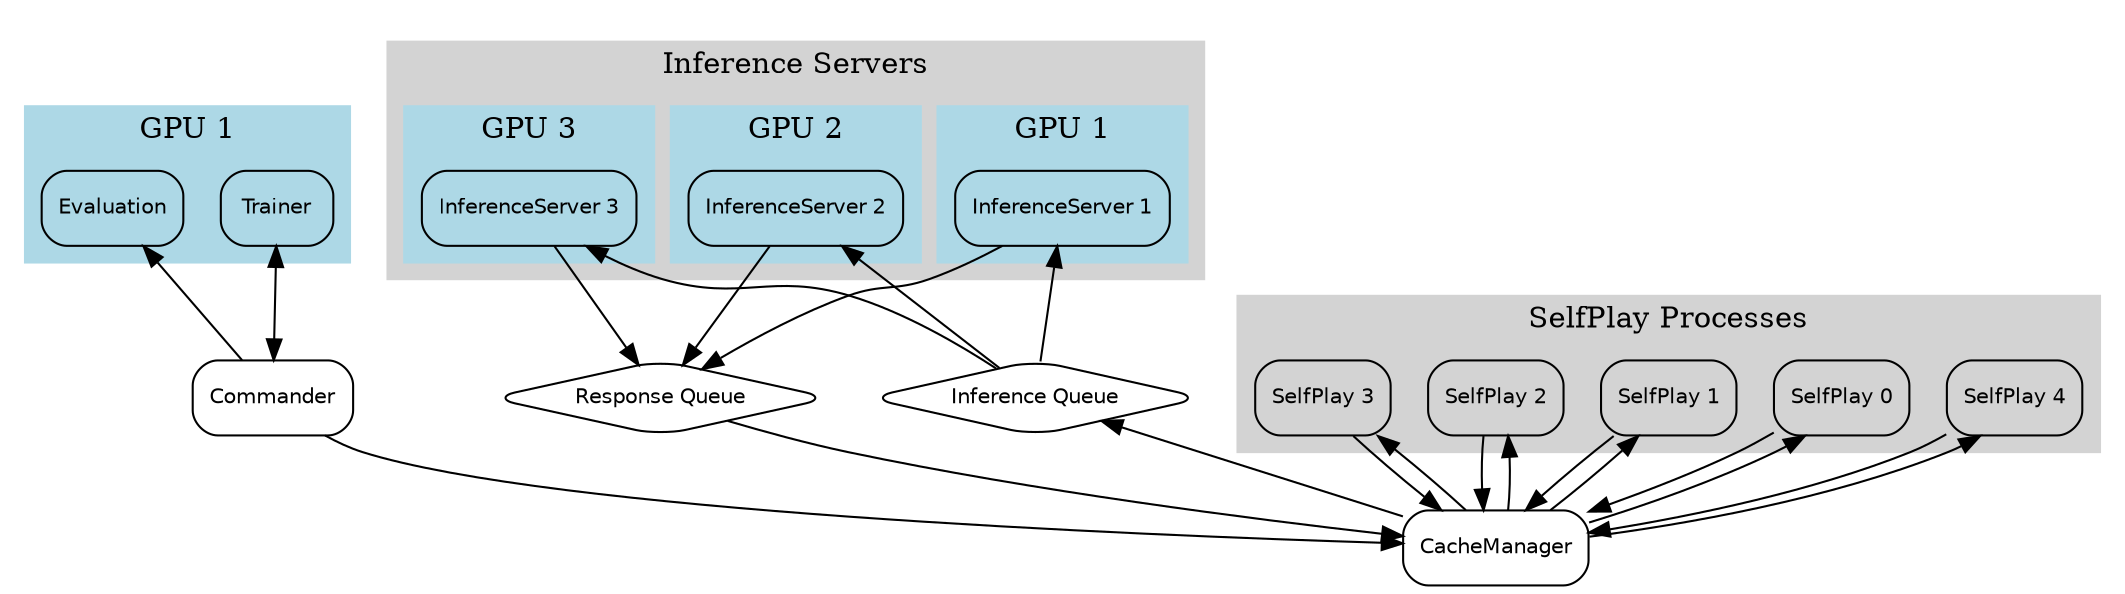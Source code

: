 digraph QueueBasedInferenceServer {
    node [shape=box, style=rounded, fontsize=10, fontname="Helvetica"];
    
    // Define main components
    subgraph cluster_GPU1 {
        label="GPU 1";
        style=filled;
        color=lightblue;

        Trainer [label="Trainer"];
        Evaluation [label="Evaluation"];
    }


    // Define Inference Servers
    subgraph cluster_Hidden {
        style=invis;

        subgraph cluster_InferenceServer {
            label="Inference Servers";
            style=filled;
            color=lightgrey;

            subgraph cluster_GPU1 {
                label="GPU 1";
                style=filled;
                color=lightblue;
                
                InferenceServer1 [label="InferenceServer 1"];
            }

            subgraph cluster_GPU2 {
                label="GPU 2";
                style=filled;
                color=lightblue;
                
                InferenceServer2 [label="InferenceServer 2"];
            }

            subgraph cluster_GPU3 {
                label="GPU 3";
                style=filled;
                color=lightblue;
                
                InferenceServer3 [label="InferenceServer 3"];
            }

        }
        
        // Define Queues
        InferenceQueue [label="Inference Queue", shape=diamond];
        ResponseQueue [label="Response Queue", shape=diamond];
    
        { rank=same; InferenceQueue; ResponseQueue; }
    }

    // Define SelfPlay Processes
    subgraph cluster_SelfPlay {
        label="SelfPlay Processes";
        style=filled;
        color=lightgrey;

        SelfPlay0 [label="SelfPlay 0"];
        SelfPlay1 [label="SelfPlay 1"];
        SelfPlay2 [label="SelfPlay 2"];
        SelfPlay3 [label="SelfPlay 3"];
        SelfPlay4 [label="SelfPlay 4"];
    }


    Commander [label="Commander"];
    CacheManager [label="CacheManager"];
    
    // Edges (Trainer and Commander - Duplex Connection)
    Trainer -> Commander [dir=both];
    
    // Edges (SelfPlay and Queues)
    SelfPlay0 -> CacheManager;
    SelfPlay1 -> CacheManager;
    SelfPlay2 -> CacheManager;
    SelfPlay3 -> CacheManager;
    SelfPlay4 -> CacheManager;

    CacheManager -> SelfPlay0;
    CacheManager -> SelfPlay1;
    CacheManager -> SelfPlay2;
    CacheManager -> SelfPlay3;
    CacheManager -> SelfPlay4;
    
    // Edges (Commander and Queues)
    Commander -> CacheManager;
    Commander -> Evaluation;
    
    // Edges (CacheManager to Queues)
    CacheManager -> InferenceQueue;
    
    // Edges (Queues to Inference Servers)
    InferenceQueue -> InferenceServer1;
    InferenceQueue -> InferenceServer2;
    InferenceQueue -> InferenceServer3;
    
    // Edges (Inference Servers to Response Queue)
    InferenceServer1 -> ResponseQueue;
    InferenceServer2 -> ResponseQueue;
    InferenceServer3 -> ResponseQueue;
    
    // Edges (Response Queue to CacheManager)
    ResponseQueue -> CacheManager;
}
